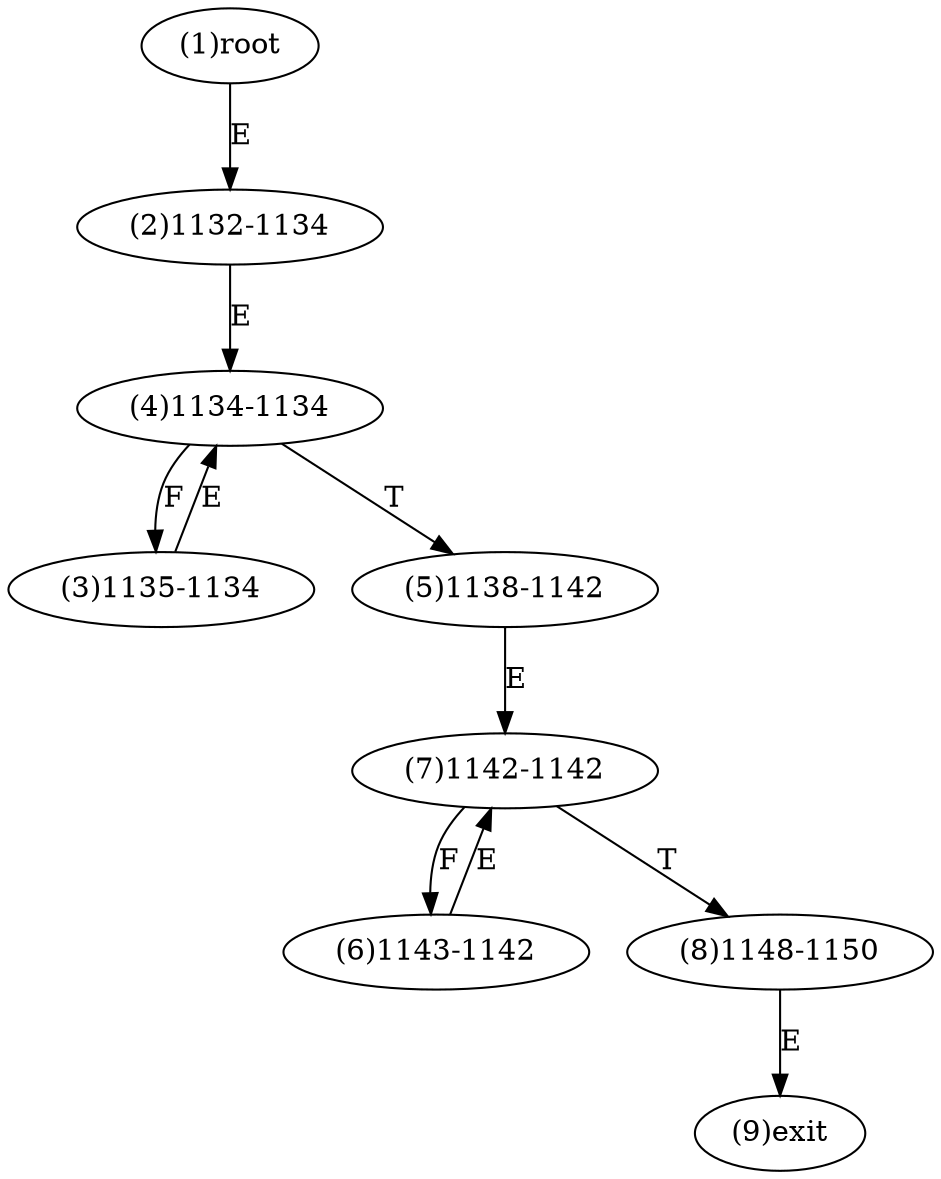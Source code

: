 digraph "" { 
1[ label="(1)root"];
2[ label="(2)1132-1134"];
3[ label="(3)1135-1134"];
4[ label="(4)1134-1134"];
5[ label="(5)1138-1142"];
6[ label="(6)1143-1142"];
7[ label="(7)1142-1142"];
8[ label="(8)1148-1150"];
9[ label="(9)exit"];
1->2[ label="E"];
2->4[ label="E"];
3->4[ label="E"];
4->3[ label="F"];
4->5[ label="T"];
5->7[ label="E"];
6->7[ label="E"];
7->6[ label="F"];
7->8[ label="T"];
8->9[ label="E"];
}